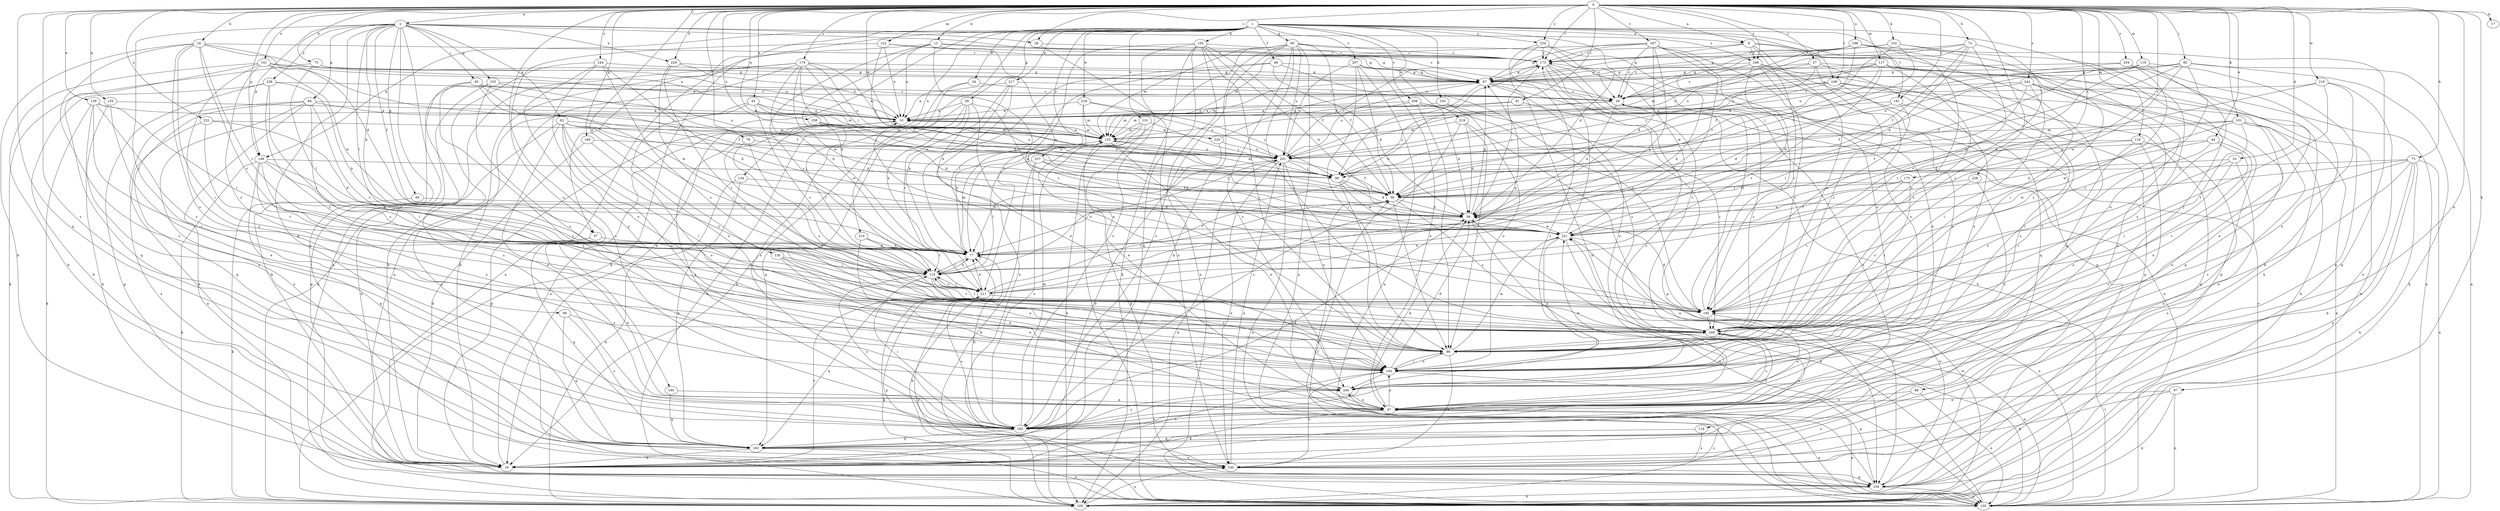 strict digraph  {
0;
1;
2;
6;
10;
13;
16;
17;
19;
27;
28;
29;
33;
34;
38;
43;
44;
47;
48;
57;
58;
59;
60;
62;
64;
65;
67;
72;
73;
75;
77;
78;
81;
82;
86;
88;
90;
95;
96;
97;
101;
102;
103;
104;
105;
108;
114;
115;
116;
117;
119;
122;
125;
130;
131;
134;
135;
139;
141;
144;
149;
153;
154;
155;
158;
160;
163;
173;
174;
175;
182;
187;
191;
192;
195;
198;
201;
204;
207;
208;
210;
211;
216;
217;
218;
219;
220;
221;
222;
228;
229;
230;
234;
237;
238;
240;
242;
244;
248;
249;
0 -> 2  [label=a];
0 -> 6  [label=a];
0 -> 13  [label=b];
0 -> 16  [label=b];
0 -> 17  [label=b];
0 -> 27  [label=c];
0 -> 28  [label=c];
0 -> 33  [label=d];
0 -> 43  [label=e];
0 -> 44  [label=e];
0 -> 47  [label=e];
0 -> 72  [label=h];
0 -> 73  [label=h];
0 -> 75  [label=h];
0 -> 78  [label=i];
0 -> 81  [label=i];
0 -> 82  [label=i];
0 -> 86  [label=i];
0 -> 97  [label=k];
0 -> 101  [label=k];
0 -> 102  [label=k];
0 -> 108  [label=l];
0 -> 116  [label=m];
0 -> 117  [label=m];
0 -> 119  [label=m];
0 -> 122  [label=m];
0 -> 125  [label=m];
0 -> 130  [label=n];
0 -> 139  [label=o];
0 -> 141  [label=o];
0 -> 149  [label=p];
0 -> 155  [label=q];
0 -> 158  [label=q];
0 -> 160  [label=q];
0 -> 163  [label=q];
0 -> 173  [label=r];
0 -> 174  [label=s];
0 -> 175  [label=s];
0 -> 182  [label=s];
0 -> 187  [label=t];
0 -> 191  [label=t];
0 -> 195  [label=u];
0 -> 198  [label=u];
0 -> 201  [label=u];
0 -> 204  [label=v];
0 -> 216  [label=w];
0 -> 222  [label=x];
0 -> 228  [label=x];
0 -> 229  [label=x];
0 -> 234  [label=y];
0 -> 242  [label=z];
0 -> 244  [label=z];
0 -> 248  [label=z];
1 -> 6  [label=a];
1 -> 19  [label=b];
1 -> 34  [label=d];
1 -> 38  [label=d];
1 -> 48  [label=f];
1 -> 57  [label=f];
1 -> 59  [label=g];
1 -> 60  [label=g];
1 -> 88  [label=j];
1 -> 103  [label=k];
1 -> 104  [label=k];
1 -> 105  [label=k];
1 -> 108  [label=l];
1 -> 114  [label=l];
1 -> 131  [label=n];
1 -> 134  [label=n];
1 -> 149  [label=p];
1 -> 191  [label=t];
1 -> 207  [label=v];
1 -> 208  [label=v];
1 -> 210  [label=v];
1 -> 217  [label=w];
1 -> 218  [label=w];
1 -> 219  [label=w];
1 -> 234  [label=y];
1 -> 237  [label=y];
2 -> 28  [label=c];
2 -> 29  [label=c];
2 -> 57  [label=f];
2 -> 62  [label=g];
2 -> 64  [label=g];
2 -> 65  [label=g];
2 -> 77  [label=h];
2 -> 90  [label=j];
2 -> 95  [label=j];
2 -> 115  [label=l];
2 -> 135  [label=n];
2 -> 149  [label=p];
2 -> 153  [label=p];
2 -> 163  [label=q];
2 -> 229  [label=x];
2 -> 230  [label=x];
2 -> 238  [label=y];
2 -> 248  [label=z];
6 -> 67  [label=g];
6 -> 105  [label=k];
6 -> 163  [label=q];
6 -> 173  [label=r];
6 -> 192  [label=t];
6 -> 248  [label=z];
6 -> 249  [label=z];
10 -> 125  [label=m];
10 -> 144  [label=o];
10 -> 154  [label=p];
10 -> 220  [label=w];
13 -> 10  [label=a];
13 -> 67  [label=g];
13 -> 77  [label=h];
13 -> 135  [label=n];
13 -> 173  [label=r];
13 -> 192  [label=t];
13 -> 211  [label=v];
13 -> 221  [label=w];
16 -> 10  [label=a];
16 -> 19  [label=b];
16 -> 38  [label=d];
16 -> 86  [label=i];
16 -> 115  [label=l];
16 -> 144  [label=o];
16 -> 173  [label=r];
16 -> 182  [label=s];
16 -> 211  [label=v];
19 -> 10  [label=a];
19 -> 144  [label=o];
19 -> 211  [label=v];
27 -> 67  [label=g];
27 -> 96  [label=j];
27 -> 125  [label=m];
27 -> 154  [label=p];
27 -> 240  [label=y];
27 -> 249  [label=z];
28 -> 173  [label=r];
28 -> 230  [label=x];
29 -> 10  [label=a];
29 -> 38  [label=d];
29 -> 96  [label=j];
29 -> 182  [label=s];
29 -> 249  [label=z];
33 -> 96  [label=j];
33 -> 144  [label=o];
33 -> 230  [label=x];
33 -> 249  [label=z];
34 -> 29  [label=c];
34 -> 105  [label=k];
34 -> 182  [label=s];
38 -> 67  [label=g];
38 -> 115  [label=l];
38 -> 135  [label=n];
38 -> 173  [label=r];
38 -> 221  [label=w];
43 -> 10  [label=a];
43 -> 58  [label=f];
43 -> 125  [label=m];
43 -> 144  [label=o];
43 -> 211  [label=v];
43 -> 230  [label=x];
44 -> 38  [label=d];
44 -> 86  [label=i];
44 -> 144  [label=o];
44 -> 192  [label=t];
44 -> 201  [label=u];
47 -> 19  [label=b];
47 -> 38  [label=d];
47 -> 135  [label=n];
47 -> 144  [label=o];
47 -> 182  [label=s];
47 -> 249  [label=z];
48 -> 38  [label=d];
48 -> 67  [label=g];
48 -> 77  [label=h];
48 -> 115  [label=l];
48 -> 192  [label=t];
57 -> 47  [label=e];
57 -> 77  [label=h];
57 -> 163  [label=q];
58 -> 38  [label=d];
58 -> 86  [label=i];
58 -> 249  [label=z];
59 -> 10  [label=a];
59 -> 19  [label=b];
59 -> 38  [label=d];
59 -> 77  [label=h];
59 -> 86  [label=i];
59 -> 144  [label=o];
59 -> 163  [label=q];
60 -> 19  [label=b];
60 -> 29  [label=c];
60 -> 58  [label=f];
60 -> 77  [label=h];
60 -> 125  [label=m];
60 -> 135  [label=n];
60 -> 173  [label=r];
60 -> 182  [label=s];
60 -> 201  [label=u];
60 -> 240  [label=y];
60 -> 249  [label=z];
62 -> 19  [label=b];
62 -> 38  [label=d];
62 -> 47  [label=e];
62 -> 86  [label=i];
62 -> 115  [label=l];
62 -> 125  [label=m];
62 -> 144  [label=o];
62 -> 221  [label=w];
62 -> 249  [label=z];
64 -> 10  [label=a];
64 -> 19  [label=b];
64 -> 96  [label=j];
64 -> 135  [label=n];
64 -> 163  [label=q];
64 -> 211  [label=v];
64 -> 230  [label=x];
64 -> 249  [label=z];
65 -> 38  [label=d];
65 -> 105  [label=k];
67 -> 29  [label=c];
67 -> 96  [label=j];
67 -> 125  [label=m];
67 -> 135  [label=n];
67 -> 201  [label=u];
67 -> 240  [label=y];
72 -> 29  [label=c];
72 -> 38  [label=d];
72 -> 58  [label=f];
72 -> 173  [label=r];
72 -> 192  [label=t];
72 -> 201  [label=u];
72 -> 211  [label=v];
73 -> 19  [label=b];
73 -> 47  [label=e];
73 -> 96  [label=j];
73 -> 105  [label=k];
73 -> 135  [label=n];
73 -> 154  [label=p];
73 -> 192  [label=t];
73 -> 221  [label=w];
75 -> 10  [label=a];
75 -> 67  [label=g];
75 -> 105  [label=k];
75 -> 115  [label=l];
77 -> 58  [label=f];
77 -> 115  [label=l];
77 -> 125  [label=m];
78 -> 115  [label=l];
78 -> 201  [label=u];
78 -> 249  [label=z];
81 -> 10  [label=a];
81 -> 125  [label=m];
81 -> 249  [label=z];
82 -> 67  [label=g];
82 -> 96  [label=j];
82 -> 105  [label=k];
82 -> 135  [label=n];
82 -> 192  [label=t];
82 -> 201  [label=u];
82 -> 221  [label=w];
86 -> 144  [label=o];
86 -> 221  [label=w];
86 -> 230  [label=x];
88 -> 47  [label=e];
88 -> 135  [label=n];
88 -> 230  [label=x];
90 -> 163  [label=q];
90 -> 182  [label=s];
90 -> 249  [label=z];
95 -> 29  [label=c];
95 -> 58  [label=f];
95 -> 182  [label=s];
95 -> 201  [label=u];
95 -> 221  [label=w];
95 -> 240  [label=y];
96 -> 38  [label=d];
96 -> 58  [label=f];
96 -> 86  [label=i];
96 -> 125  [label=m];
96 -> 221  [label=w];
97 -> 19  [label=b];
97 -> 47  [label=e];
97 -> 105  [label=k];
97 -> 135  [label=n];
101 -> 47  [label=e];
101 -> 58  [label=f];
101 -> 86  [label=i];
101 -> 125  [label=m];
101 -> 135  [label=n];
101 -> 182  [label=s];
101 -> 221  [label=w];
102 -> 29  [label=c];
102 -> 58  [label=f];
102 -> 86  [label=i];
102 -> 173  [label=r];
102 -> 201  [label=u];
102 -> 240  [label=y];
103 -> 10  [label=a];
103 -> 144  [label=o];
103 -> 154  [label=p];
104 -> 58  [label=f];
104 -> 86  [label=i];
104 -> 105  [label=k];
104 -> 135  [label=n];
104 -> 163  [label=q];
104 -> 173  [label=r];
104 -> 182  [label=s];
104 -> 211  [label=v];
104 -> 221  [label=w];
105 -> 77  [label=h];
105 -> 221  [label=w];
105 -> 230  [label=x];
105 -> 240  [label=y];
108 -> 10  [label=a];
108 -> 29  [label=c];
108 -> 96  [label=j];
108 -> 105  [label=k];
108 -> 144  [label=o];
108 -> 154  [label=p];
114 -> 163  [label=q];
114 -> 230  [label=x];
115 -> 77  [label=h];
115 -> 144  [label=o];
115 -> 182  [label=s];
115 -> 192  [label=t];
115 -> 201  [label=u];
115 -> 211  [label=v];
116 -> 58  [label=f];
116 -> 86  [label=i];
116 -> 182  [label=s];
116 -> 201  [label=u];
116 -> 230  [label=x];
117 -> 29  [label=c];
117 -> 58  [label=f];
117 -> 67  [label=g];
117 -> 86  [label=i];
117 -> 135  [label=n];
117 -> 201  [label=u];
117 -> 211  [label=v];
117 -> 249  [label=z];
119 -> 58  [label=f];
119 -> 67  [label=g];
119 -> 86  [label=i];
119 -> 96  [label=j];
119 -> 221  [label=w];
119 -> 230  [label=x];
122 -> 10  [label=a];
122 -> 67  [label=g];
122 -> 96  [label=j];
122 -> 173  [label=r];
122 -> 182  [label=s];
125 -> 10  [label=a];
125 -> 47  [label=e];
125 -> 135  [label=n];
125 -> 201  [label=u];
130 -> 47  [label=e];
130 -> 86  [label=i];
130 -> 115  [label=l];
130 -> 144  [label=o];
131 -> 77  [label=h];
131 -> 96  [label=j];
131 -> 105  [label=k];
131 -> 125  [label=m];
131 -> 154  [label=p];
134 -> 58  [label=f];
134 -> 105  [label=k];
134 -> 163  [label=q];
135 -> 29  [label=c];
135 -> 38  [label=d];
135 -> 47  [label=e];
135 -> 58  [label=f];
135 -> 192  [label=t];
139 -> 10  [label=a];
139 -> 19  [label=b];
139 -> 86  [label=i];
139 -> 105  [label=k];
139 -> 115  [label=l];
139 -> 249  [label=z];
141 -> 10  [label=a];
141 -> 19  [label=b];
141 -> 67  [label=g];
141 -> 96  [label=j];
141 -> 163  [label=q];
141 -> 221  [label=w];
141 -> 240  [label=y];
141 -> 249  [label=z];
144 -> 38  [label=d];
144 -> 86  [label=i];
144 -> 154  [label=p];
144 -> 240  [label=y];
149 -> 77  [label=h];
149 -> 96  [label=j];
149 -> 105  [label=k];
149 -> 115  [label=l];
149 -> 163  [label=q];
149 -> 240  [label=y];
149 -> 249  [label=z];
153 -> 19  [label=b];
153 -> 29  [label=c];
153 -> 58  [label=f];
153 -> 144  [label=o];
153 -> 154  [label=p];
154 -> 58  [label=f];
154 -> 105  [label=k];
154 -> 135  [label=n];
154 -> 221  [label=w];
155 -> 10  [label=a];
155 -> 47  [label=e];
155 -> 182  [label=s];
158 -> 38  [label=d];
158 -> 115  [label=l];
158 -> 125  [label=m];
158 -> 201  [label=u];
160 -> 19  [label=b];
160 -> 144  [label=o];
160 -> 201  [label=u];
163 -> 19  [label=b];
163 -> 135  [label=n];
163 -> 230  [label=x];
173 -> 67  [label=g];
173 -> 77  [label=h];
173 -> 105  [label=k];
173 -> 182  [label=s];
173 -> 192  [label=t];
173 -> 249  [label=z];
174 -> 19  [label=b];
174 -> 58  [label=f];
174 -> 67  [label=g];
174 -> 77  [label=h];
174 -> 96  [label=j];
174 -> 105  [label=k];
174 -> 125  [label=m];
174 -> 154  [label=p];
174 -> 201  [label=u];
174 -> 221  [label=w];
175 -> 58  [label=f];
175 -> 192  [label=t];
175 -> 221  [label=w];
175 -> 249  [label=z];
182 -> 10  [label=a];
182 -> 38  [label=d];
182 -> 77  [label=h];
182 -> 115  [label=l];
182 -> 125  [label=m];
182 -> 163  [label=q];
182 -> 240  [label=y];
182 -> 249  [label=z];
187 -> 29  [label=c];
187 -> 38  [label=d];
187 -> 47  [label=e];
187 -> 67  [label=g];
187 -> 77  [label=h];
187 -> 125  [label=m];
187 -> 144  [label=o];
187 -> 173  [label=r];
187 -> 211  [label=v];
191 -> 10  [label=a];
191 -> 38  [label=d];
191 -> 144  [label=o];
191 -> 192  [label=t];
192 -> 10  [label=a];
192 -> 38  [label=d];
192 -> 47  [label=e];
192 -> 115  [label=l];
192 -> 173  [label=r];
192 -> 249  [label=z];
195 -> 47  [label=e];
195 -> 163  [label=q];
198 -> 58  [label=f];
198 -> 67  [label=g];
198 -> 144  [label=o];
198 -> 154  [label=p];
198 -> 173  [label=r];
198 -> 201  [label=u];
198 -> 249  [label=z];
201 -> 58  [label=f];
201 -> 77  [label=h];
201 -> 96  [label=j];
201 -> 105  [label=k];
201 -> 135  [label=n];
201 -> 144  [label=o];
201 -> 173  [label=r];
201 -> 230  [label=x];
204 -> 19  [label=b];
204 -> 29  [label=c];
204 -> 47  [label=e];
204 -> 67  [label=g];
204 -> 249  [label=z];
207 -> 47  [label=e];
207 -> 58  [label=f];
207 -> 67  [label=g];
207 -> 86  [label=i];
207 -> 135  [label=n];
207 -> 201  [label=u];
208 -> 10  [label=a];
208 -> 38  [label=d];
208 -> 86  [label=i];
208 -> 125  [label=m];
208 -> 249  [label=z];
210 -> 47  [label=e];
210 -> 77  [label=h];
210 -> 115  [label=l];
211 -> 58  [label=f];
211 -> 67  [label=g];
211 -> 77  [label=h];
211 -> 105  [label=k];
211 -> 115  [label=l];
211 -> 135  [label=n];
211 -> 154  [label=p];
211 -> 163  [label=q];
211 -> 182  [label=s];
211 -> 192  [label=t];
216 -> 29  [label=c];
216 -> 38  [label=d];
216 -> 144  [label=o];
216 -> 192  [label=t];
216 -> 230  [label=x];
217 -> 10  [label=a];
217 -> 29  [label=c];
217 -> 77  [label=h];
217 -> 211  [label=v];
217 -> 230  [label=x];
218 -> 10  [label=a];
218 -> 47  [label=e];
218 -> 96  [label=j];
218 -> 125  [label=m];
218 -> 201  [label=u];
219 -> 38  [label=d];
219 -> 86  [label=i];
219 -> 125  [label=m];
219 -> 135  [label=n];
219 -> 182  [label=s];
220 -> 19  [label=b];
220 -> 67  [label=g];
220 -> 201  [label=u];
221 -> 77  [label=h];
221 -> 135  [label=n];
221 -> 144  [label=o];
221 -> 154  [label=p];
221 -> 173  [label=r];
222 -> 77  [label=h];
222 -> 125  [label=m];
222 -> 192  [label=t];
222 -> 230  [label=x];
228 -> 58  [label=f];
228 -> 240  [label=y];
228 -> 249  [label=z];
229 -> 10  [label=a];
229 -> 67  [label=g];
229 -> 86  [label=i];
229 -> 192  [label=t];
230 -> 144  [label=o];
230 -> 154  [label=p];
230 -> 201  [label=u];
234 -> 19  [label=b];
234 -> 154  [label=p];
234 -> 173  [label=r];
234 -> 182  [label=s];
234 -> 221  [label=w];
237 -> 38  [label=d];
237 -> 58  [label=f];
237 -> 96  [label=j];
237 -> 105  [label=k];
237 -> 115  [label=l];
237 -> 182  [label=s];
238 -> 19  [label=b];
238 -> 29  [label=c];
238 -> 77  [label=h];
238 -> 154  [label=p];
238 -> 211  [label=v];
238 -> 249  [label=z];
240 -> 47  [label=e];
240 -> 221  [label=w];
242 -> 29  [label=c];
242 -> 47  [label=e];
242 -> 58  [label=f];
242 -> 86  [label=i];
242 -> 105  [label=k];
242 -> 115  [label=l];
242 -> 163  [label=q];
244 -> 19  [label=b];
244 -> 67  [label=g];
244 -> 77  [label=h];
244 -> 144  [label=o];
244 -> 240  [label=y];
244 -> 249  [label=z];
248 -> 67  [label=g];
248 -> 77  [label=h];
248 -> 144  [label=o];
248 -> 154  [label=p];
248 -> 163  [label=q];
248 -> 221  [label=w];
248 -> 249  [label=z];
249 -> 86  [label=i];
249 -> 135  [label=n];
249 -> 182  [label=s];
}
